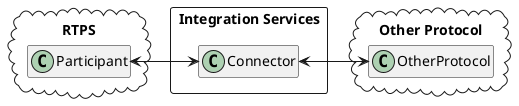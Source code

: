 @startuml

hide empty members

package "Other Protocol" <<Cloud>> {
    class OtherProtocol
}

package "Integration Services" <<Rectangle>> {
    class Connector
}

package "RTPS" <<Cloud>> {
    class Participant
}

Participant <-> Connector
Connector <-> OtherProtocol


@enduml